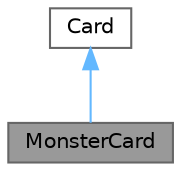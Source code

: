 digraph "MonsterCard"
{
 // LATEX_PDF_SIZE
  bgcolor="transparent";
  edge [fontname=Helvetica,fontsize=10,labelfontname=Helvetica,labelfontsize=10];
  node [fontname=Helvetica,fontsize=10,shape=box,height=0.2,width=0.4];
  Node1 [id="Node000001",label="MonsterCard",height=0.2,width=0.4,color="gray40", fillcolor="grey60", style="filled", fontcolor="black",tooltip="A class representing a MonsterCard."];
  Node2 -> Node1 [id="edge1_Node000001_Node000002",dir="back",color="steelblue1",style="solid",tooltip=" "];
  Node2 [id="Node000002",label="Card",height=0.2,width=0.4,color="gray40", fillcolor="white", style="filled",URL="$class_card.html",tooltip="Abstract Card Class."];
}
